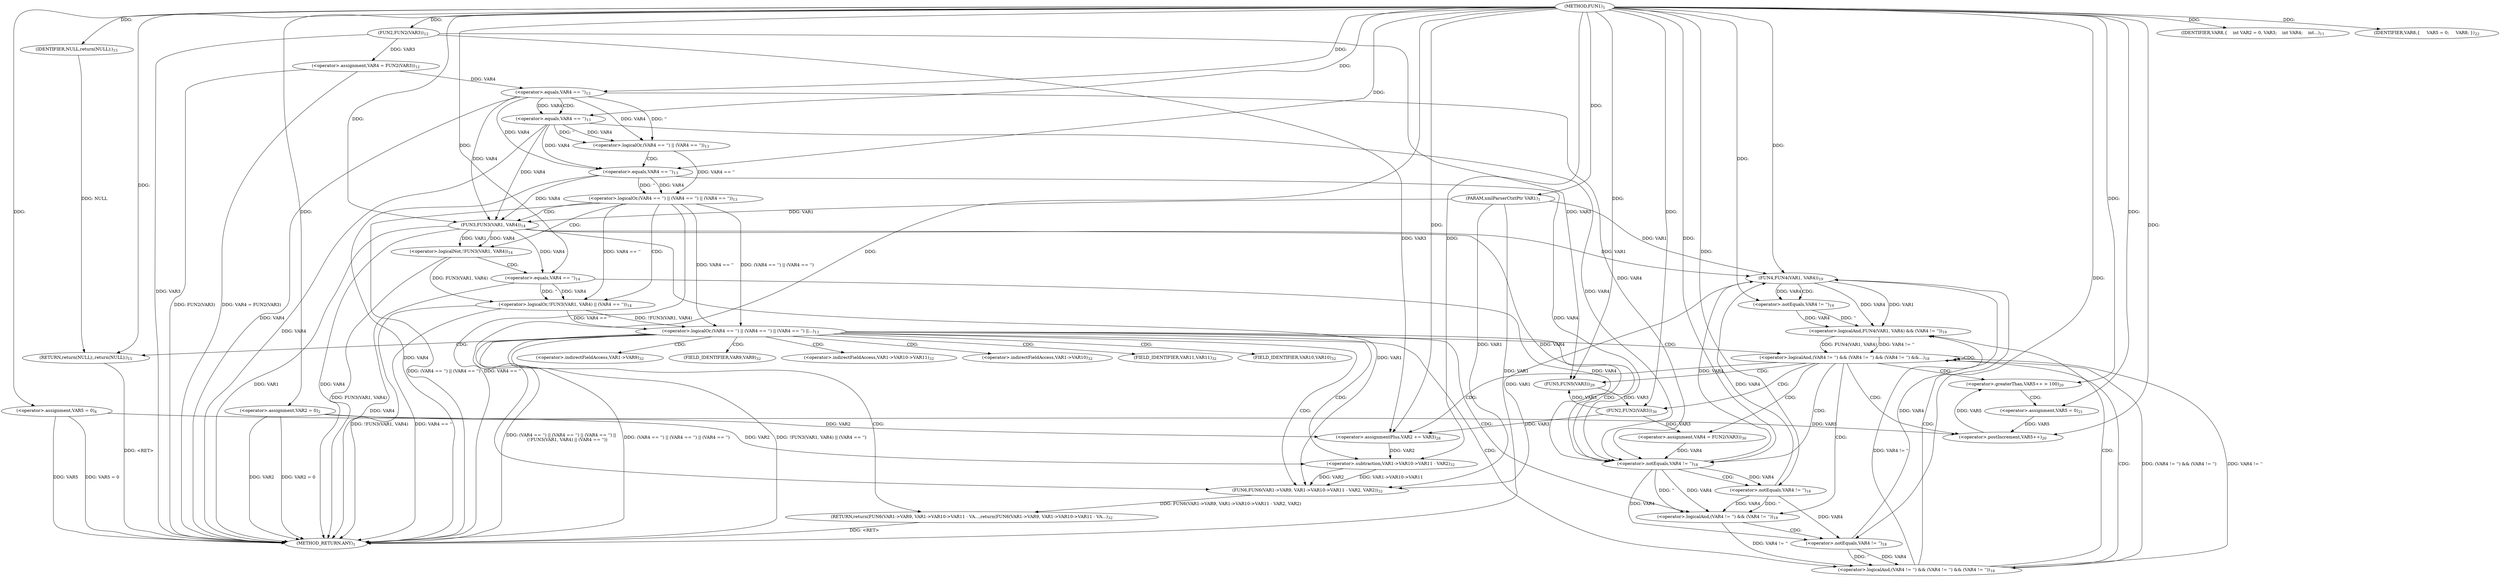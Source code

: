 digraph "FUN1" {  
"8" [label = <(METHOD,FUN1)<SUB>1</SUB>> ]
"103" [label = <(METHOD_RETURN,ANY)<SUB>1</SUB>> ]
"9" [label = <(PARAM,xmlParserCtxtPtr VAR1)<SUB>1</SUB>> ]
"13" [label = <(&lt;operator&gt;.assignment,VAR2 = 0)<SUB>2</SUB>> ]
"18" [label = <(&lt;operator&gt;.assignment,VAR5 = 0)<SUB>4</SUB>> ]
"21" [label = <(IDENTIFIER,VAR8,{
    int VAR2 = 0, VAR3;
    int VAR4;
    int...)<SUB>11</SUB>> ]
"22" [label = <(&lt;operator&gt;.assignment,VAR4 = FUN2(VAR3))<SUB>12</SUB>> ]
"90" [label = <(RETURN,return(FUN6(VAR1-&gt;VAR9, VAR1-&gt;VAR10-&gt;VAR11 - VA...,return(FUN6(VAR1-&gt;VAR9, VAR1-&gt;VAR10-&gt;VAR11 - VA...)<SUB>32</SUB>> ]
"27" [label = <(&lt;operator&gt;.logicalOr,(VAR4 == '') || (VAR4 == '') || (VAR4 == '') ||...)<SUB>13</SUB>> ]
"51" [label = <(&lt;operator&gt;.logicalAnd,(VAR4 != '') &amp;&amp; (VAR4 != '') &amp;&amp; (VAR4 != '') &amp;&amp;...)<SUB>18</SUB>> ]
"91" [label = <(FUN6,FUN6(VAR1-&gt;VAR9, VAR1-&gt;VAR10-&gt;VAR11 - VAR2, VAR2))<SUB>32</SUB>> ]
"24" [label = <(FUN2,FUN2(VAR3))<SUB>12</SUB>> ]
"48" [label = <(RETURN,return(NULL);,return(NULL);)<SUB>15</SUB>> ]
"81" [label = <(&lt;operator&gt;.assignmentPlus,VAR2 += VAR3)<SUB>28</SUB>> ]
"84" [label = <(FUN5,FUN5(VAR3))<SUB>29</SUB>> ]
"86" [label = <(&lt;operator&gt;.assignment,VAR4 = FUN2(VAR3))<SUB>30</SUB>> ]
"28" [label = <(&lt;operator&gt;.logicalOr,(VAR4 == '') || (VAR4 == '') || (VAR4 == ''))<SUB>13</SUB>> ]
"39" [label = <(&lt;operator&gt;.logicalOr,!FUN3(VAR1, VAR4) || (VAR4 == ''))<SUB>14</SUB>> ]
"49" [label = <(IDENTIFIER,NULL,return(NULL);)<SUB>15</SUB>> ]
"52" [label = <(&lt;operator&gt;.logicalAnd,(VAR4 != '') &amp;&amp; (VAR4 != '') &amp;&amp; (VAR4 != ''))<SUB>18</SUB>> ]
"63" [label = <(&lt;operator&gt;.logicalAnd,FUN4(VAR1, VAR4) &amp;&amp; (VAR4 != ''))<SUB>19</SUB>> ]
"72" [label = <(&lt;operator&gt;.greaterThan,VAR5++ &gt; 100)<SUB>20</SUB>> ]
"95" [label = <(&lt;operator&gt;.subtraction,VAR1-&gt;VAR10-&gt;VAR11 - VAR2)<SUB>32</SUB>> ]
"29" [label = <(&lt;operator&gt;.logicalOr,(VAR4 == '') || (VAR4 == ''))<SUB>13</SUB>> ]
"36" [label = <(&lt;operator&gt;.equals,VAR4 == '')<SUB>13</SUB>> ]
"40" [label = <(&lt;operator&gt;.logicalNot,!FUN3(VAR1, VAR4))<SUB>14</SUB>> ]
"44" [label = <(&lt;operator&gt;.equals,VAR4 == '')<SUB>14</SUB>> ]
"53" [label = <(&lt;operator&gt;.logicalAnd,(VAR4 != '') &amp;&amp; (VAR4 != ''))<SUB>18</SUB>> ]
"60" [label = <(&lt;operator&gt;.notEquals,VAR4 != '')<SUB>18</SUB>> ]
"64" [label = <(FUN4,FUN4(VAR1, VAR4))<SUB>19</SUB>> ]
"67" [label = <(&lt;operator&gt;.notEquals,VAR4 != '')<SUB>19</SUB>> ]
"77" [label = <(&lt;operator&gt;.assignment,VAR5 = 0)<SUB>21</SUB>> ]
"80" [label = <(IDENTIFIER,VAR8,{
 	    VAR5 = 0;
 	    VAR8;




 	})<SUB>22</SUB>> ]
"88" [label = <(FUN2,FUN2(VAR3))<SUB>30</SUB>> ]
"30" [label = <(&lt;operator&gt;.equals,VAR4 == '')<SUB>13</SUB>> ]
"33" [label = <(&lt;operator&gt;.equals,VAR4 == '')<SUB>13</SUB>> ]
"41" [label = <(FUN3,FUN3(VAR1, VAR4))<SUB>14</SUB>> ]
"54" [label = <(&lt;operator&gt;.notEquals,VAR4 != '')<SUB>18</SUB>> ]
"57" [label = <(&lt;operator&gt;.notEquals,VAR4 != '')<SUB>18</SUB>> ]
"73" [label = <(&lt;operator&gt;.postIncrement,VAR5++)<SUB>20</SUB>> ]
"92" [label = <(&lt;operator&gt;.indirectFieldAccess,VAR1-&gt;VAR9)<SUB>32</SUB>> ]
"94" [label = <(FIELD_IDENTIFIER,VAR9,VAR9)<SUB>32</SUB>> ]
"96" [label = <(&lt;operator&gt;.indirectFieldAccess,VAR1-&gt;VAR10-&gt;VAR11)<SUB>32</SUB>> ]
"97" [label = <(&lt;operator&gt;.indirectFieldAccess,VAR1-&gt;VAR10)<SUB>32</SUB>> ]
"100" [label = <(FIELD_IDENTIFIER,VAR11,VAR11)<SUB>32</SUB>> ]
"99" [label = <(FIELD_IDENTIFIER,VAR10,VAR10)<SUB>32</SUB>> ]
  "90" -> "103"  [ label = "DDG: &lt;RET&gt;"] 
  "48" -> "103"  [ label = "DDG: &lt;RET&gt;"] 
  "9" -> "103"  [ label = "DDG: VAR1"] 
  "13" -> "103"  [ label = "DDG: VAR2"] 
  "13" -> "103"  [ label = "DDG: VAR2 = 0"] 
  "18" -> "103"  [ label = "DDG: VAR5"] 
  "18" -> "103"  [ label = "DDG: VAR5 = 0"] 
  "24" -> "103"  [ label = "DDG: VAR3"] 
  "22" -> "103"  [ label = "DDG: FUN2(VAR3)"] 
  "22" -> "103"  [ label = "DDG: VAR4 = FUN2(VAR3)"] 
  "30" -> "103"  [ label = "DDG: VAR4"] 
  "33" -> "103"  [ label = "DDG: VAR4"] 
  "28" -> "103"  [ label = "DDG: (VAR4 == '') || (VAR4 == '')"] 
  "36" -> "103"  [ label = "DDG: VAR4"] 
  "28" -> "103"  [ label = "DDG: VAR4 == ''"] 
  "27" -> "103"  [ label = "DDG: (VAR4 == '') || (VAR4 == '') || (VAR4 == '')"] 
  "41" -> "103"  [ label = "DDG: VAR1"] 
  "41" -> "103"  [ label = "DDG: VAR4"] 
  "40" -> "103"  [ label = "DDG: FUN3(VAR1, VAR4)"] 
  "39" -> "103"  [ label = "DDG: !FUN3(VAR1, VAR4)"] 
  "44" -> "103"  [ label = "DDG: VAR4"] 
  "39" -> "103"  [ label = "DDG: VAR4 == ''"] 
  "27" -> "103"  [ label = "DDG: !FUN3(VAR1, VAR4) || (VAR4 == '')"] 
  "27" -> "103"  [ label = "DDG: (VAR4 == '') || (VAR4 == '') || (VAR4 == '') || 
	(!FUN3(VAR1, VAR4) || (VAR4 == ''))"] 
  "8" -> "9"  [ label = "DDG: "] 
  "8" -> "13"  [ label = "DDG: "] 
  "8" -> "18"  [ label = "DDG: "] 
  "8" -> "21"  [ label = "DDG: "] 
  "24" -> "22"  [ label = "DDG: VAR3"] 
  "91" -> "90"  [ label = "DDG: FUN6(VAR1-&gt;VAR9, VAR1-&gt;VAR10-&gt;VAR11 - VAR2, VAR2)"] 
  "8" -> "24"  [ label = "DDG: "] 
  "28" -> "27"  [ label = "DDG: (VAR4 == '') || (VAR4 == '')"] 
  "28" -> "27"  [ label = "DDG: VAR4 == ''"] 
  "39" -> "27"  [ label = "DDG: !FUN3(VAR1, VAR4)"] 
  "39" -> "27"  [ label = "DDG: VAR4 == ''"] 
  "49" -> "48"  [ label = "DDG: NULL"] 
  "8" -> "48"  [ label = "DDG: "] 
  "52" -> "51"  [ label = "DDG: (VAR4 != '') &amp;&amp; (VAR4 != '')"] 
  "52" -> "51"  [ label = "DDG: VAR4 != ''"] 
  "63" -> "51"  [ label = "DDG: FUN4(VAR1, VAR4)"] 
  "63" -> "51"  [ label = "DDG: VAR4 != ''"] 
  "24" -> "81"  [ label = "DDG: VAR3"] 
  "88" -> "81"  [ label = "DDG: VAR3"] 
  "8" -> "81"  [ label = "DDG: "] 
  "88" -> "86"  [ label = "DDG: VAR3"] 
  "9" -> "91"  [ label = "DDG: VAR1"] 
  "41" -> "91"  [ label = "DDG: VAR1"] 
  "64" -> "91"  [ label = "DDG: VAR1"] 
  "95" -> "91"  [ label = "DDG: VAR1-&gt;VAR10-&gt;VAR11"] 
  "95" -> "91"  [ label = "DDG: VAR2"] 
  "8" -> "91"  [ label = "DDG: "] 
  "29" -> "28"  [ label = "DDG: VAR4 == ''"] 
  "36" -> "28"  [ label = "DDG: VAR4"] 
  "36" -> "28"  [ label = "DDG: ''"] 
  "40" -> "39"  [ label = "DDG: FUN3(VAR1, VAR4)"] 
  "44" -> "39"  [ label = "DDG: VAR4"] 
  "44" -> "39"  [ label = "DDG: ''"] 
  "28" -> "39"  [ label = "DDG: VAR4 == ''"] 
  "8" -> "49"  [ label = "DDG: "] 
  "53" -> "52"  [ label = "DDG: VAR4 != ''"] 
  "60" -> "52"  [ label = "DDG: VAR4"] 
  "60" -> "52"  [ label = "DDG: ''"] 
  "64" -> "63"  [ label = "DDG: VAR1"] 
  "64" -> "63"  [ label = "DDG: VAR4"] 
  "67" -> "63"  [ label = "DDG: VAR4"] 
  "67" -> "63"  [ label = "DDG: ''"] 
  "52" -> "63"  [ label = "DDG: VAR4 != ''"] 
  "13" -> "81"  [ label = "DDG: VAR2"] 
  "8" -> "84"  [ label = "DDG: "] 
  "24" -> "84"  [ label = "DDG: VAR3"] 
  "88" -> "84"  [ label = "DDG: VAR3"] 
  "13" -> "95"  [ label = "DDG: VAR2"] 
  "81" -> "95"  [ label = "DDG: VAR2"] 
  "8" -> "95"  [ label = "DDG: "] 
  "30" -> "29"  [ label = "DDG: VAR4"] 
  "30" -> "29"  [ label = "DDG: ''"] 
  "33" -> "29"  [ label = "DDG: VAR4"] 
  "33" -> "29"  [ label = "DDG: ''"] 
  "30" -> "36"  [ label = "DDG: VAR4"] 
  "33" -> "36"  [ label = "DDG: VAR4"] 
  "8" -> "36"  [ label = "DDG: "] 
  "41" -> "40"  [ label = "DDG: VAR1"] 
  "41" -> "40"  [ label = "DDG: VAR4"] 
  "41" -> "44"  [ label = "DDG: VAR4"] 
  "8" -> "44"  [ label = "DDG: "] 
  "54" -> "53"  [ label = "DDG: VAR4"] 
  "54" -> "53"  [ label = "DDG: ''"] 
  "57" -> "53"  [ label = "DDG: VAR4"] 
  "57" -> "53"  [ label = "DDG: ''"] 
  "54" -> "60"  [ label = "DDG: VAR4"] 
  "57" -> "60"  [ label = "DDG: VAR4"] 
  "8" -> "60"  [ label = "DDG: "] 
  "9" -> "64"  [ label = "DDG: VAR1"] 
  "41" -> "64"  [ label = "DDG: VAR1"] 
  "8" -> "64"  [ label = "DDG: "] 
  "54" -> "64"  [ label = "DDG: VAR4"] 
  "57" -> "64"  [ label = "DDG: VAR4"] 
  "60" -> "64"  [ label = "DDG: VAR4"] 
  "64" -> "67"  [ label = "DDG: VAR4"] 
  "8" -> "67"  [ label = "DDG: "] 
  "73" -> "72"  [ label = "DDG: VAR5"] 
  "8" -> "72"  [ label = "DDG: "] 
  "8" -> "77"  [ label = "DDG: "] 
  "8" -> "80"  [ label = "DDG: "] 
  "84" -> "88"  [ label = "DDG: VAR3"] 
  "8" -> "88"  [ label = "DDG: "] 
  "22" -> "30"  [ label = "DDG: VAR4"] 
  "8" -> "30"  [ label = "DDG: "] 
  "30" -> "33"  [ label = "DDG: VAR4"] 
  "8" -> "33"  [ label = "DDG: "] 
  "9" -> "41"  [ label = "DDG: VAR1"] 
  "8" -> "41"  [ label = "DDG: "] 
  "30" -> "41"  [ label = "DDG: VAR4"] 
  "33" -> "41"  [ label = "DDG: VAR4"] 
  "36" -> "41"  [ label = "DDG: VAR4"] 
  "30" -> "54"  [ label = "DDG: VAR4"] 
  "33" -> "54"  [ label = "DDG: VAR4"] 
  "36" -> "54"  [ label = "DDG: VAR4"] 
  "41" -> "54"  [ label = "DDG: VAR4"] 
  "44" -> "54"  [ label = "DDG: VAR4"] 
  "86" -> "54"  [ label = "DDG: VAR4"] 
  "8" -> "54"  [ label = "DDG: "] 
  "54" -> "57"  [ label = "DDG: VAR4"] 
  "8" -> "57"  [ label = "DDG: "] 
  "18" -> "73"  [ label = "DDG: VAR5"] 
  "77" -> "73"  [ label = "DDG: VAR5"] 
  "8" -> "73"  [ label = "DDG: "] 
  "27" -> "94"  [ label = "CDG: "] 
  "27" -> "48"  [ label = "CDG: "] 
  "27" -> "96"  [ label = "CDG: "] 
  "27" -> "51"  [ label = "CDG: "] 
  "27" -> "52"  [ label = "CDG: "] 
  "27" -> "99"  [ label = "CDG: "] 
  "27" -> "95"  [ label = "CDG: "] 
  "27" -> "92"  [ label = "CDG: "] 
  "27" -> "97"  [ label = "CDG: "] 
  "27" -> "91"  [ label = "CDG: "] 
  "27" -> "90"  [ label = "CDG: "] 
  "27" -> "54"  [ label = "CDG: "] 
  "27" -> "100"  [ label = "CDG: "] 
  "27" -> "53"  [ label = "CDG: "] 
  "51" -> "73"  [ label = "CDG: "] 
  "51" -> "51"  [ label = "CDG: "] 
  "51" -> "52"  [ label = "CDG: "] 
  "51" -> "81"  [ label = "CDG: "] 
  "51" -> "84"  [ label = "CDG: "] 
  "51" -> "72"  [ label = "CDG: "] 
  "51" -> "54"  [ label = "CDG: "] 
  "51" -> "53"  [ label = "CDG: "] 
  "51" -> "88"  [ label = "CDG: "] 
  "51" -> "86"  [ label = "CDG: "] 
  "28" -> "40"  [ label = "CDG: "] 
  "28" -> "41"  [ label = "CDG: "] 
  "28" -> "39"  [ label = "CDG: "] 
  "52" -> "64"  [ label = "CDG: "] 
  "52" -> "63"  [ label = "CDG: "] 
  "29" -> "36"  [ label = "CDG: "] 
  "40" -> "44"  [ label = "CDG: "] 
  "53" -> "60"  [ label = "CDG: "] 
  "64" -> "67"  [ label = "CDG: "] 
  "72" -> "77"  [ label = "CDG: "] 
  "30" -> "33"  [ label = "CDG: "] 
  "54" -> "57"  [ label = "CDG: "] 
}
